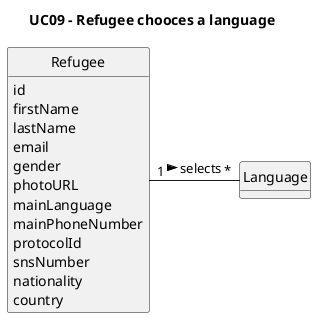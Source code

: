 @startuml
skinparam monochrome true
skinparam packageStyle rectangle
skinparam shadowing false

skinparam classAttributeIconSize 0

hide circle
hide methods

title UC09 - Refugee chooces a language

class Refugee {
    id
    firstName
    lastName
    email
    gender
    photoURL
    mainLanguage
    mainPhoneNumber
    protocolId
    snsNumber
    nationality
    country
}

class Language {
}

Refugee "1   " - "   *" Language : selects >

@enduml